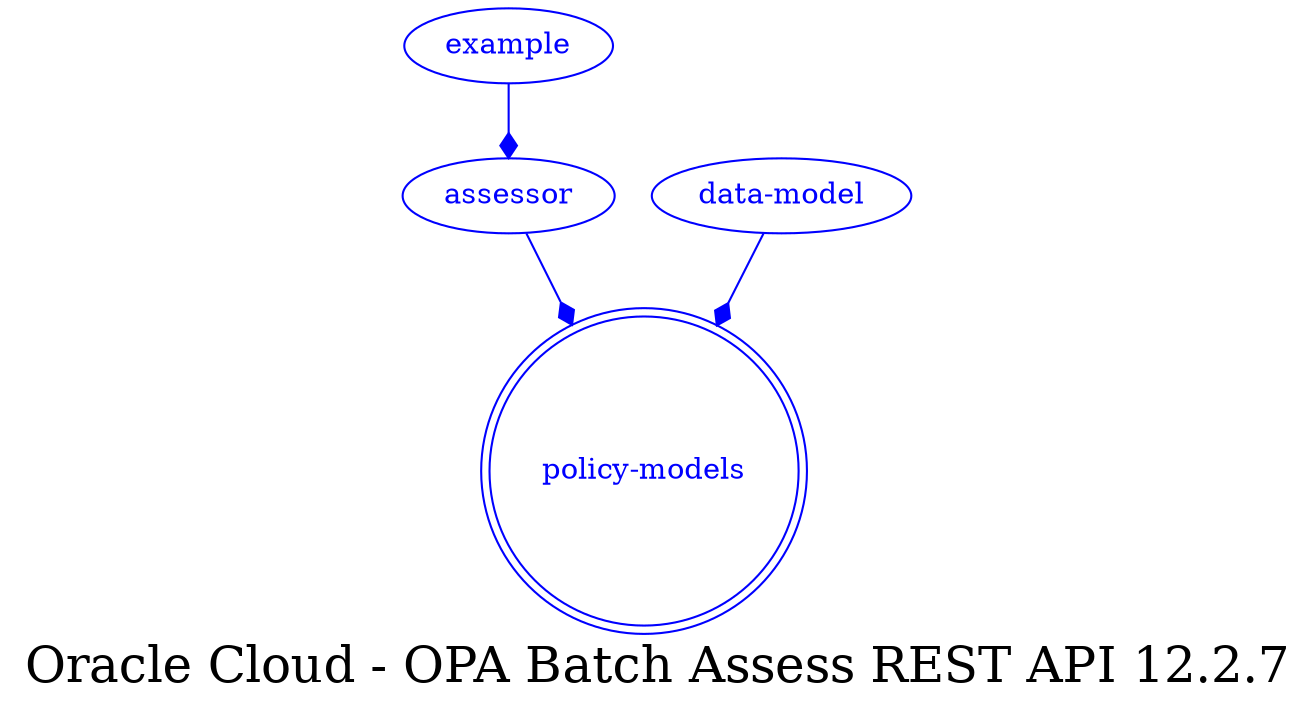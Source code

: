 digraph LexiconGraph {
graph[label="Oracle Cloud - OPA Batch Assess REST API 12.2.7", fontsize=24]
splines=true
"policy-models" [color=blue, fontcolor=blue, shape=doublecircle]
"assessor" -> "policy-models" [color=blue, fontcolor=blue, arrowhead=diamond, arrowtail=none]
"assessor" [color=blue, fontcolor=blue, shape=ellipse]
"example" -> "assessor" [color=blue, fontcolor=blue, arrowhead=diamond, arrowtail=none]
"example" [color=blue, fontcolor=blue, shape=ellipse]
"data-model" -> "policy-models" [color=blue, fontcolor=blue, arrowhead=diamond, arrowtail=none]
"data-model" [color=blue, fontcolor=blue, shape=ellipse]
}
